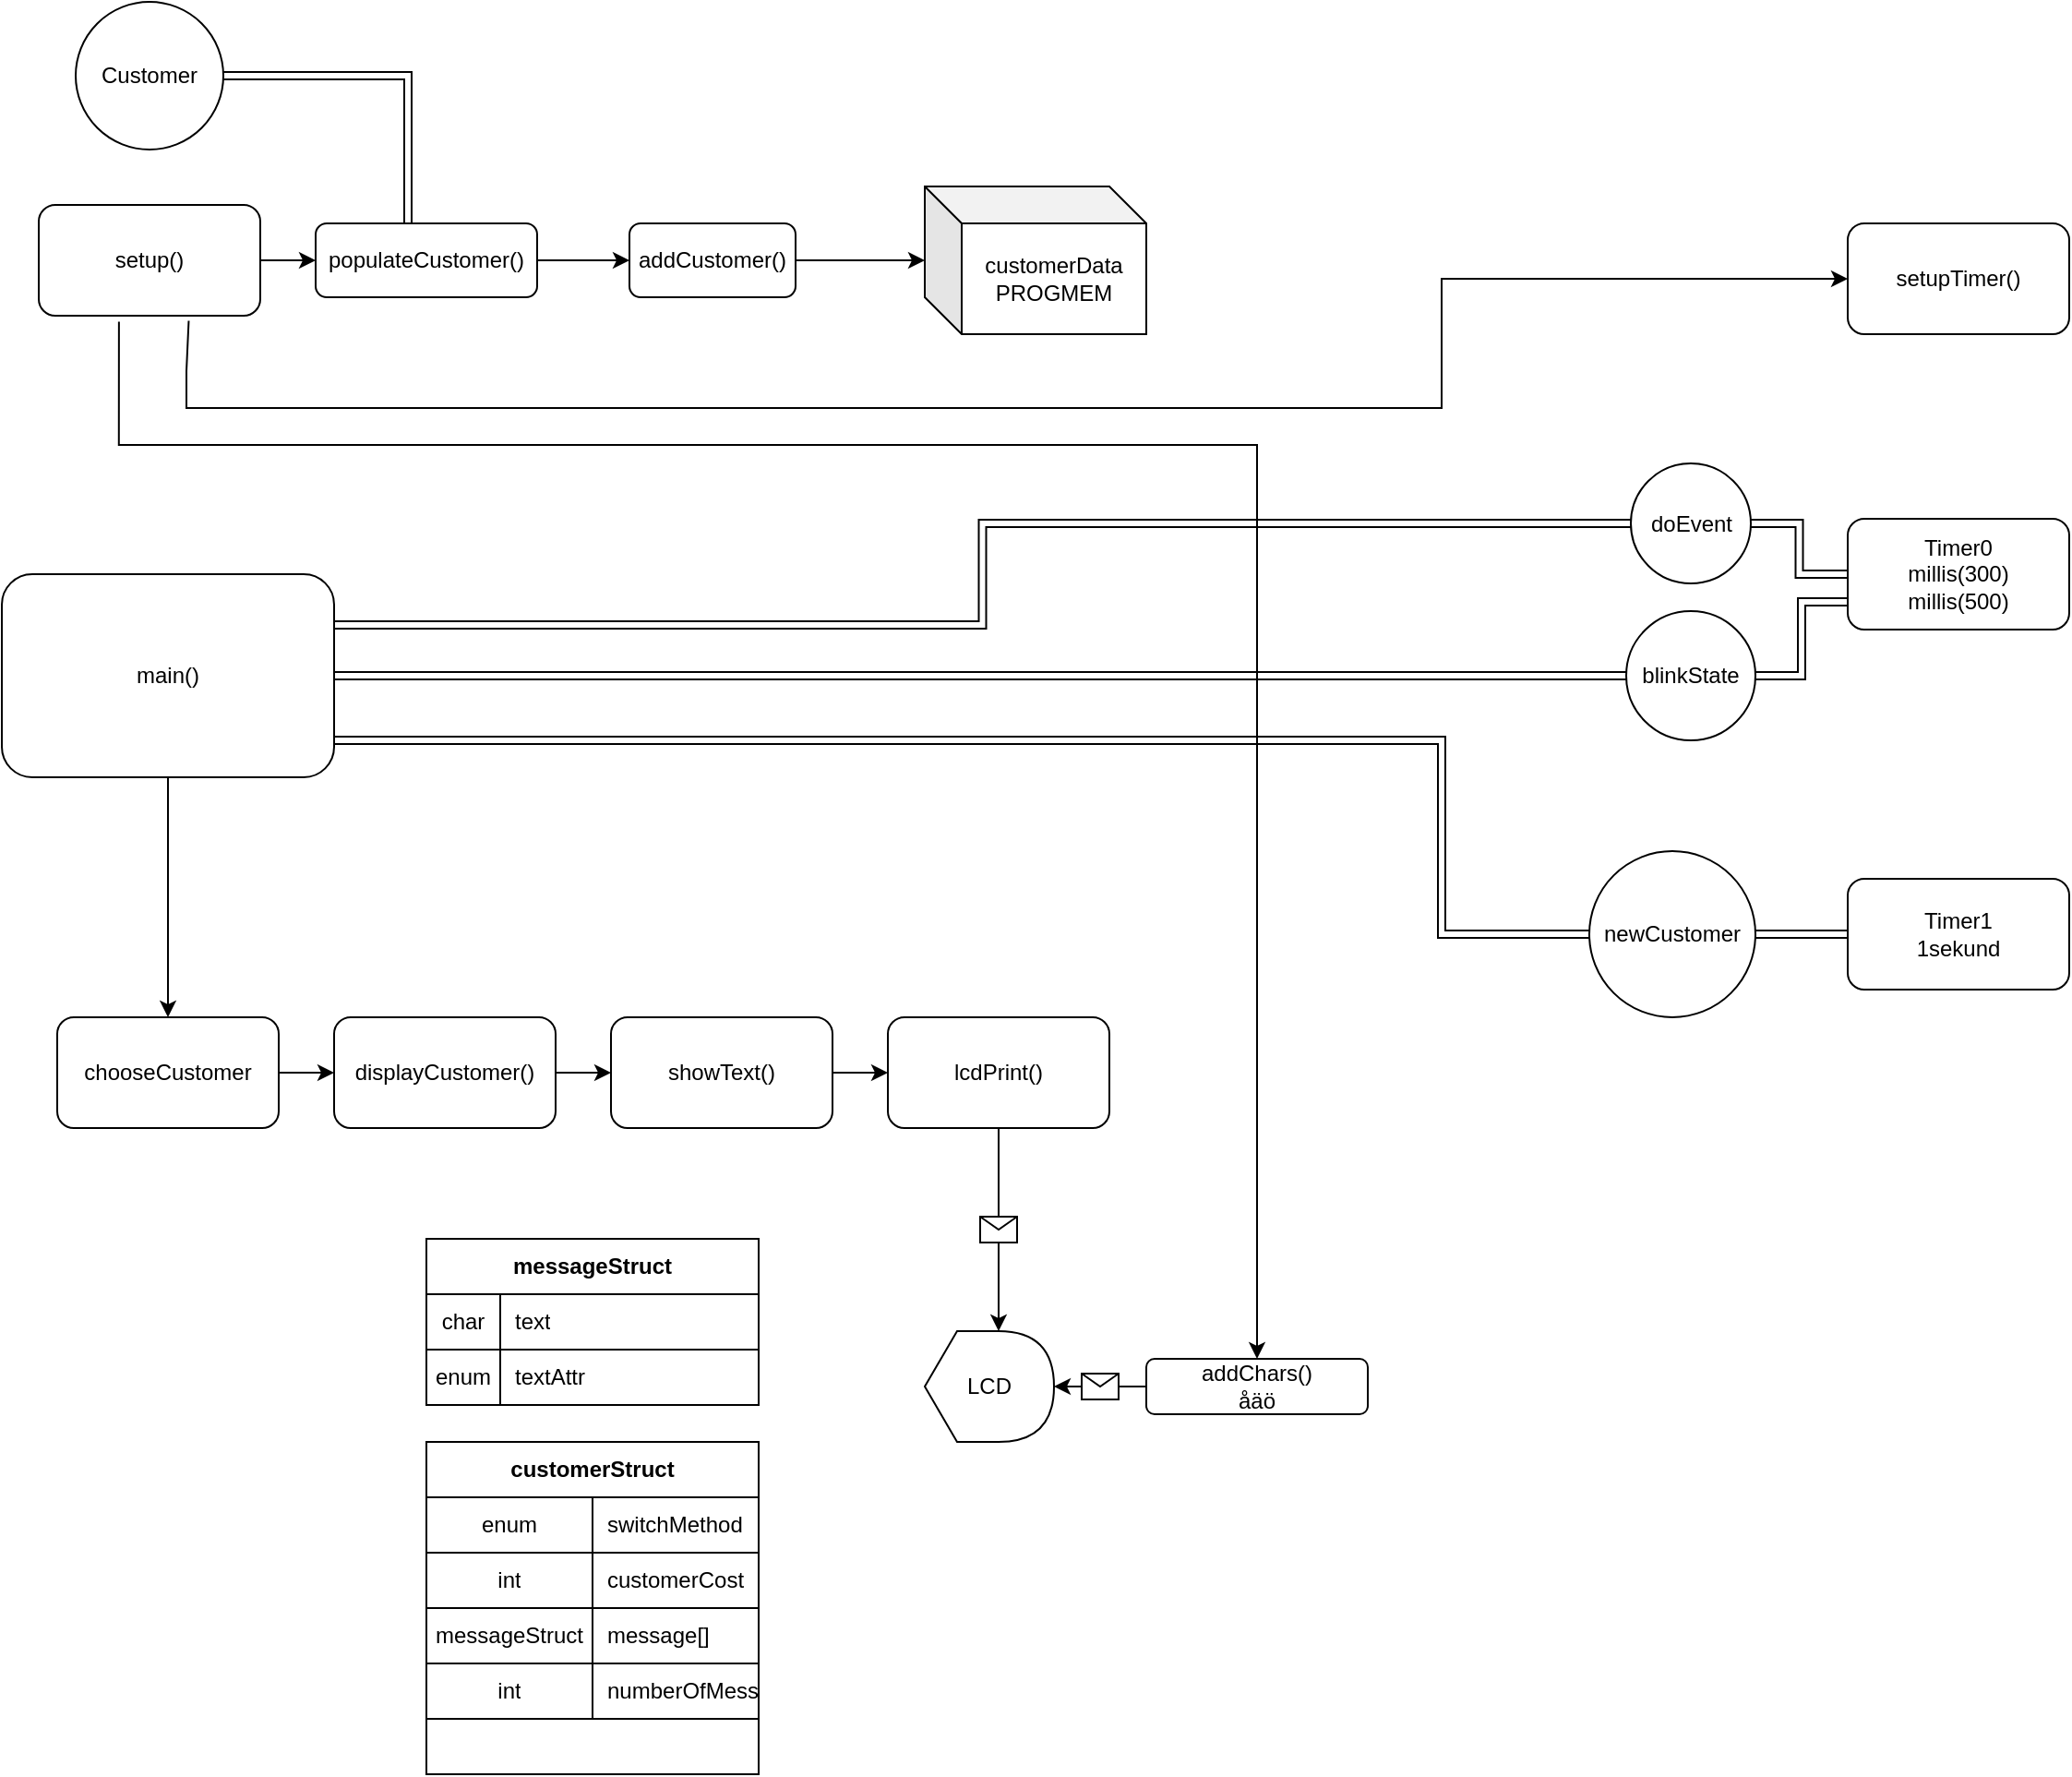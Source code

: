 <mxfile version="13.9.7" type="github">
  <diagram id="C5RBs43oDa-KdzZeNtuy" name="Page-1">
    <mxGraphModel dx="1209" dy="2297" grid="1" gridSize="10" guides="1" tooltips="1" connect="1" arrows="1" fold="1" page="1" pageScale="1" pageWidth="1169" pageHeight="1654" math="0" shadow="0">
      <root>
        <mxCell id="WIyWlLk6GJQsqaUBKTNV-0" />
        <mxCell id="WIyWlLk6GJQsqaUBKTNV-1" parent="WIyWlLk6GJQsqaUBKTNV-0" />
        <mxCell id="AeC5mfnTEmSeIsK8OsLa-0" value="setupTimer()" style="rounded=1;whiteSpace=wrap;html=1;" vertex="1" parent="WIyWlLk6GJQsqaUBKTNV-1">
          <mxGeometry x="1020" width="120" height="60" as="geometry" />
        </mxCell>
        <mxCell id="AeC5mfnTEmSeIsK8OsLa-89" value="" style="edgeStyle=orthogonalEdgeStyle;shape=link;rounded=0;orthogonalLoop=1;jettySize=auto;html=1;" edge="1" parent="WIyWlLk6GJQsqaUBKTNV-1" source="AeC5mfnTEmSeIsK8OsLa-1" target="AeC5mfnTEmSeIsK8OsLa-87">
          <mxGeometry relative="1" as="geometry" />
        </mxCell>
        <mxCell id="AeC5mfnTEmSeIsK8OsLa-1" value="Timer0&lt;br&gt;millis(300)&lt;br&gt;millis(500)" style="rounded=1;whiteSpace=wrap;html=1;" vertex="1" parent="WIyWlLk6GJQsqaUBKTNV-1">
          <mxGeometry x="1020" y="160" width="120" height="60" as="geometry" />
        </mxCell>
        <mxCell id="AeC5mfnTEmSeIsK8OsLa-88" value="" style="edgeStyle=orthogonalEdgeStyle;rounded=0;orthogonalLoop=1;jettySize=auto;html=1;shape=link;" edge="1" parent="WIyWlLk6GJQsqaUBKTNV-1" source="AeC5mfnTEmSeIsK8OsLa-2" target="AeC5mfnTEmSeIsK8OsLa-86">
          <mxGeometry relative="1" as="geometry" />
        </mxCell>
        <mxCell id="AeC5mfnTEmSeIsK8OsLa-2" value="Timer1&lt;br&gt;1sekund" style="rounded=1;whiteSpace=wrap;html=1;" vertex="1" parent="WIyWlLk6GJQsqaUBKTNV-1">
          <mxGeometry x="1020" y="355" width="120" height="60" as="geometry" />
        </mxCell>
        <mxCell id="AeC5mfnTEmSeIsK8OsLa-56" value="" style="edgeStyle=orthogonalEdgeStyle;rounded=0;orthogonalLoop=1;jettySize=auto;html=1;" edge="1" parent="WIyWlLk6GJQsqaUBKTNV-1" source="AeC5mfnTEmSeIsK8OsLa-3" target="AeC5mfnTEmSeIsK8OsLa-6">
          <mxGeometry relative="1" as="geometry" />
        </mxCell>
        <mxCell id="AeC5mfnTEmSeIsK8OsLa-3" value="setup()" style="rounded=1;whiteSpace=wrap;html=1;" vertex="1" parent="WIyWlLk6GJQsqaUBKTNV-1">
          <mxGeometry x="40" y="-10" width="120" height="60" as="geometry" />
        </mxCell>
        <mxCell id="AeC5mfnTEmSeIsK8OsLa-55" value="" style="edgeStyle=orthogonalEdgeStyle;rounded=0;orthogonalLoop=1;jettySize=auto;html=1;" edge="1" parent="WIyWlLk6GJQsqaUBKTNV-1" source="AeC5mfnTEmSeIsK8OsLa-4" target="AeC5mfnTEmSeIsK8OsLa-37">
          <mxGeometry relative="1" as="geometry" />
        </mxCell>
        <mxCell id="AeC5mfnTEmSeIsK8OsLa-90" style="edgeStyle=orthogonalEdgeStyle;shape=link;rounded=0;orthogonalLoop=1;jettySize=auto;html=1;exitX=1;exitY=0.5;exitDx=0;exitDy=0;entryX=0;entryY=0.5;entryDx=0;entryDy=0;" edge="1" parent="WIyWlLk6GJQsqaUBKTNV-1" source="AeC5mfnTEmSeIsK8OsLa-4" target="AeC5mfnTEmSeIsK8OsLa-86">
          <mxGeometry relative="1" as="geometry">
            <Array as="points">
              <mxPoint x="170" y="245" />
              <mxPoint x="170" y="280" />
              <mxPoint x="800" y="280" />
              <mxPoint x="800" y="385" />
            </Array>
          </mxGeometry>
        </mxCell>
        <mxCell id="AeC5mfnTEmSeIsK8OsLa-96" style="edgeStyle=orthogonalEdgeStyle;shape=link;rounded=0;orthogonalLoop=1;jettySize=auto;html=1;entryX=0;entryY=0.5;entryDx=0;entryDy=0;" edge="1" parent="WIyWlLk6GJQsqaUBKTNV-1" source="AeC5mfnTEmSeIsK8OsLa-4" target="AeC5mfnTEmSeIsK8OsLa-92">
          <mxGeometry relative="1" as="geometry" />
        </mxCell>
        <mxCell id="AeC5mfnTEmSeIsK8OsLa-4" value="main()" style="rounded=1;whiteSpace=wrap;html=1;" vertex="1" parent="WIyWlLk6GJQsqaUBKTNV-1">
          <mxGeometry x="20" y="190" width="180" height="110" as="geometry" />
        </mxCell>
        <mxCell id="AeC5mfnTEmSeIsK8OsLa-58" value="" style="edgeStyle=orthogonalEdgeStyle;rounded=0;orthogonalLoop=1;jettySize=auto;html=1;" edge="1" parent="WIyWlLk6GJQsqaUBKTNV-1" source="AeC5mfnTEmSeIsK8OsLa-5" target="AeC5mfnTEmSeIsK8OsLa-36">
          <mxGeometry relative="1" as="geometry" />
        </mxCell>
        <mxCell id="AeC5mfnTEmSeIsK8OsLa-5" value="addCustomer()" style="rounded=1;whiteSpace=wrap;html=1;" vertex="1" parent="WIyWlLk6GJQsqaUBKTNV-1">
          <mxGeometry x="360" width="90" height="40" as="geometry" />
        </mxCell>
        <mxCell id="AeC5mfnTEmSeIsK8OsLa-54" style="edgeStyle=orthogonalEdgeStyle;rounded=0;orthogonalLoop=1;jettySize=auto;html=1;entryX=1;entryY=0.5;entryDx=0;entryDy=0;shape=link;" edge="1" parent="WIyWlLk6GJQsqaUBKTNV-1" source="AeC5mfnTEmSeIsK8OsLa-6" target="AeC5mfnTEmSeIsK8OsLa-52">
          <mxGeometry relative="1" as="geometry">
            <mxPoint x="250" y="-80" as="targetPoint" />
            <Array as="points">
              <mxPoint x="240" y="-80" />
            </Array>
          </mxGeometry>
        </mxCell>
        <mxCell id="AeC5mfnTEmSeIsK8OsLa-57" value="" style="edgeStyle=orthogonalEdgeStyle;rounded=0;orthogonalLoop=1;jettySize=auto;html=1;" edge="1" parent="WIyWlLk6GJQsqaUBKTNV-1" source="AeC5mfnTEmSeIsK8OsLa-6" target="AeC5mfnTEmSeIsK8OsLa-5">
          <mxGeometry relative="1" as="geometry" />
        </mxCell>
        <mxCell id="AeC5mfnTEmSeIsK8OsLa-6" value="populateCustomer()" style="rounded=1;whiteSpace=wrap;html=1;" vertex="1" parent="WIyWlLk6GJQsqaUBKTNV-1">
          <mxGeometry x="190" width="120" height="40" as="geometry" />
        </mxCell>
        <mxCell id="AeC5mfnTEmSeIsK8OsLa-9" value="messageStruct" style="shape=table;html=1;whiteSpace=wrap;startSize=30;container=1;collapsible=0;childLayout=tableLayout;fixedRows=1;rowLines=0;fontStyle=1;align=center;" vertex="1" parent="WIyWlLk6GJQsqaUBKTNV-1">
          <mxGeometry x="250" y="550" width="180" height="90" as="geometry" />
        </mxCell>
        <mxCell id="AeC5mfnTEmSeIsK8OsLa-10" value="" style="shape=partialRectangle;html=1;whiteSpace=wrap;collapsible=0;dropTarget=0;pointerEvents=0;fillColor=none;top=0;left=0;bottom=1;right=0;points=[[0,0.5],[1,0.5]];portConstraint=eastwest;" vertex="1" parent="AeC5mfnTEmSeIsK8OsLa-9">
          <mxGeometry y="30" width="180" height="30" as="geometry" />
        </mxCell>
        <mxCell id="AeC5mfnTEmSeIsK8OsLa-11" value="char" style="shape=partialRectangle;html=1;whiteSpace=wrap;connectable=0;fillColor=none;top=0;left=0;bottom=0;right=0;overflow=hidden;" vertex="1" parent="AeC5mfnTEmSeIsK8OsLa-10">
          <mxGeometry width="40" height="30" as="geometry" />
        </mxCell>
        <mxCell id="AeC5mfnTEmSeIsK8OsLa-12" value="text" style="shape=partialRectangle;html=1;whiteSpace=wrap;connectable=0;fillColor=none;top=0;left=0;bottom=0;right=0;align=left;spacingLeft=6;overflow=hidden;" vertex="1" parent="AeC5mfnTEmSeIsK8OsLa-10">
          <mxGeometry x="40" width="140" height="30" as="geometry" />
        </mxCell>
        <mxCell id="AeC5mfnTEmSeIsK8OsLa-13" value="" style="shape=partialRectangle;html=1;whiteSpace=wrap;collapsible=0;dropTarget=0;pointerEvents=0;fillColor=none;top=0;left=0;bottom=0;right=0;points=[[0,0.5],[1,0.5]];portConstraint=eastwest;" vertex="1" parent="AeC5mfnTEmSeIsK8OsLa-9">
          <mxGeometry y="60" width="180" height="30" as="geometry" />
        </mxCell>
        <mxCell id="AeC5mfnTEmSeIsK8OsLa-14" value="enum" style="shape=partialRectangle;html=1;whiteSpace=wrap;connectable=0;fillColor=none;top=0;left=0;bottom=0;right=0;overflow=hidden;" vertex="1" parent="AeC5mfnTEmSeIsK8OsLa-13">
          <mxGeometry width="40" height="30" as="geometry" />
        </mxCell>
        <mxCell id="AeC5mfnTEmSeIsK8OsLa-15" value="textAttr" style="shape=partialRectangle;html=1;whiteSpace=wrap;connectable=0;fillColor=none;top=0;left=0;bottom=0;right=0;align=left;spacingLeft=6;overflow=hidden;" vertex="1" parent="AeC5mfnTEmSeIsK8OsLa-13">
          <mxGeometry x="40" width="140" height="30" as="geometry" />
        </mxCell>
        <mxCell id="AeC5mfnTEmSeIsK8OsLa-19" value="customerStruct" style="shape=table;html=1;whiteSpace=wrap;startSize=30;container=1;collapsible=0;childLayout=tableLayout;fixedRows=1;rowLines=1;fontStyle=1;align=center;verticalAlign=middle;" vertex="1" parent="WIyWlLk6GJQsqaUBKTNV-1">
          <mxGeometry x="250" y="660" width="180" height="180" as="geometry" />
        </mxCell>
        <mxCell id="AeC5mfnTEmSeIsK8OsLa-20" value="" style="shape=partialRectangle;html=1;whiteSpace=wrap;collapsible=0;dropTarget=0;pointerEvents=0;fillColor=none;top=0;left=0;bottom=1;right=0;points=[[0,0.5],[1,0.5]];portConstraint=eastwest;" vertex="1" parent="AeC5mfnTEmSeIsK8OsLa-19">
          <mxGeometry y="30" width="180" height="30" as="geometry" />
        </mxCell>
        <mxCell id="AeC5mfnTEmSeIsK8OsLa-21" value="enum" style="shape=partialRectangle;html=1;whiteSpace=wrap;connectable=0;fillColor=none;top=0;left=0;bottom=0;right=0;overflow=hidden;" vertex="1" parent="AeC5mfnTEmSeIsK8OsLa-20">
          <mxGeometry width="90" height="30" as="geometry" />
        </mxCell>
        <mxCell id="AeC5mfnTEmSeIsK8OsLa-22" value="switchMethod" style="shape=partialRectangle;html=1;whiteSpace=wrap;connectable=0;fillColor=none;top=0;left=0;bottom=0;right=0;align=left;spacingLeft=6;overflow=hidden;" vertex="1" parent="AeC5mfnTEmSeIsK8OsLa-20">
          <mxGeometry x="90" width="90" height="30" as="geometry" />
        </mxCell>
        <mxCell id="AeC5mfnTEmSeIsK8OsLa-23" value="" style="shape=partialRectangle;html=1;whiteSpace=wrap;collapsible=0;dropTarget=0;pointerEvents=0;fillColor=none;top=0;left=0;bottom=0;right=0;points=[[0,0.5],[1,0.5]];portConstraint=eastwest;" vertex="1" parent="AeC5mfnTEmSeIsK8OsLa-19">
          <mxGeometry y="60" width="180" height="30" as="geometry" />
        </mxCell>
        <mxCell id="AeC5mfnTEmSeIsK8OsLa-24" value="int" style="shape=partialRectangle;html=1;whiteSpace=wrap;connectable=0;fillColor=none;top=1;left=0;bottom=1;right=0;overflow=hidden;" vertex="1" parent="AeC5mfnTEmSeIsK8OsLa-23">
          <mxGeometry width="90" height="30" as="geometry" />
        </mxCell>
        <mxCell id="AeC5mfnTEmSeIsK8OsLa-25" value="customerCost" style="shape=partialRectangle;html=1;whiteSpace=wrap;connectable=0;fillColor=none;top=1;left=0;bottom=1;right=0;align=left;spacingLeft=6;overflow=hidden;" vertex="1" parent="AeC5mfnTEmSeIsK8OsLa-23">
          <mxGeometry x="90" width="90" height="30" as="geometry" />
        </mxCell>
        <mxCell id="AeC5mfnTEmSeIsK8OsLa-26" value="" style="shape=partialRectangle;html=1;whiteSpace=wrap;collapsible=0;dropTarget=0;pointerEvents=0;fillColor=none;top=0;left=0;bottom=0;right=0;points=[[0,0.5],[1,0.5]];portConstraint=eastwest;" vertex="1" parent="AeC5mfnTEmSeIsK8OsLa-19">
          <mxGeometry y="90" width="180" height="30" as="geometry" />
        </mxCell>
        <mxCell id="AeC5mfnTEmSeIsK8OsLa-27" value="messageStruct" style="shape=partialRectangle;html=1;whiteSpace=wrap;connectable=0;fillColor=none;top=1;left=0;bottom=1;right=0;overflow=hidden;" vertex="1" parent="AeC5mfnTEmSeIsK8OsLa-26">
          <mxGeometry width="90" height="30" as="geometry" />
        </mxCell>
        <mxCell id="AeC5mfnTEmSeIsK8OsLa-28" value="message[]" style="shape=partialRectangle;html=1;whiteSpace=wrap;connectable=0;fillColor=none;top=1;left=0;bottom=1;right=0;align=left;spacingLeft=6;overflow=hidden;" vertex="1" parent="AeC5mfnTEmSeIsK8OsLa-26">
          <mxGeometry x="90" width="90" height="30" as="geometry" />
        </mxCell>
        <mxCell id="AeC5mfnTEmSeIsK8OsLa-33" style="shape=partialRectangle;html=1;whiteSpace=wrap;collapsible=0;dropTarget=0;pointerEvents=0;fillColor=none;top=0;left=0;bottom=0;right=0;points=[[0,0.5],[1,0.5]];portConstraint=eastwest;" vertex="1" parent="AeC5mfnTEmSeIsK8OsLa-19">
          <mxGeometry y="120" width="180" height="30" as="geometry" />
        </mxCell>
        <mxCell id="AeC5mfnTEmSeIsK8OsLa-34" value="int" style="shape=partialRectangle;html=1;whiteSpace=wrap;connectable=0;fillColor=none;top=1;left=0;bottom=1;right=0;overflow=hidden;" vertex="1" parent="AeC5mfnTEmSeIsK8OsLa-33">
          <mxGeometry width="90" height="30" as="geometry" />
        </mxCell>
        <mxCell id="AeC5mfnTEmSeIsK8OsLa-35" value="numberOfMessages" style="shape=partialRectangle;html=1;whiteSpace=wrap;connectable=0;fillColor=none;top=1;left=0;bottom=1;right=0;align=left;spacingLeft=6;overflow=hidden;" vertex="1" parent="AeC5mfnTEmSeIsK8OsLa-33">
          <mxGeometry x="90" width="90" height="30" as="geometry" />
        </mxCell>
        <mxCell id="AeC5mfnTEmSeIsK8OsLa-36" value="customerData PROGMEM" style="shape=cube;whiteSpace=wrap;html=1;boundedLbl=1;backgroundOutline=1;darkOpacity=0.05;darkOpacity2=0.1;strokeColor=#000000;" vertex="1" parent="WIyWlLk6GJQsqaUBKTNV-1">
          <mxGeometry x="520" y="-20" width="120" height="80" as="geometry" />
        </mxCell>
        <mxCell id="AeC5mfnTEmSeIsK8OsLa-76" value="" style="edgeStyle=orthogonalEdgeStyle;rounded=0;orthogonalLoop=1;jettySize=auto;html=1;" edge="1" parent="WIyWlLk6GJQsqaUBKTNV-1" source="AeC5mfnTEmSeIsK8OsLa-37" target="AeC5mfnTEmSeIsK8OsLa-38">
          <mxGeometry relative="1" as="geometry" />
        </mxCell>
        <mxCell id="AeC5mfnTEmSeIsK8OsLa-37" value="chooseCustomer" style="rounded=1;whiteSpace=wrap;html=1;strokeColor=#000000;" vertex="1" parent="WIyWlLk6GJQsqaUBKTNV-1">
          <mxGeometry x="50" y="430" width="120" height="60" as="geometry" />
        </mxCell>
        <mxCell id="AeC5mfnTEmSeIsK8OsLa-75" value="" style="edgeStyle=orthogonalEdgeStyle;rounded=0;orthogonalLoop=1;jettySize=auto;html=1;" edge="1" parent="WIyWlLk6GJQsqaUBKTNV-1" source="AeC5mfnTEmSeIsK8OsLa-38" target="AeC5mfnTEmSeIsK8OsLa-39">
          <mxGeometry relative="1" as="geometry" />
        </mxCell>
        <mxCell id="AeC5mfnTEmSeIsK8OsLa-38" value="displayCustomer()" style="rounded=1;whiteSpace=wrap;html=1;strokeColor=#000000;" vertex="1" parent="WIyWlLk6GJQsqaUBKTNV-1">
          <mxGeometry x="200" y="430" width="120" height="60" as="geometry" />
        </mxCell>
        <mxCell id="AeC5mfnTEmSeIsK8OsLa-74" value="" style="edgeStyle=orthogonalEdgeStyle;rounded=0;orthogonalLoop=1;jettySize=auto;html=1;" edge="1" parent="WIyWlLk6GJQsqaUBKTNV-1" source="AeC5mfnTEmSeIsK8OsLa-39" target="AeC5mfnTEmSeIsK8OsLa-44">
          <mxGeometry relative="1" as="geometry" />
        </mxCell>
        <mxCell id="AeC5mfnTEmSeIsK8OsLa-39" value="showText()" style="rounded=1;whiteSpace=wrap;html=1;strokeColor=#000000;" vertex="1" parent="WIyWlLk6GJQsqaUBKTNV-1">
          <mxGeometry x="350" y="430" width="120" height="60" as="geometry" />
        </mxCell>
        <mxCell id="AeC5mfnTEmSeIsK8OsLa-42" value="LCD" style="shape=display;whiteSpace=wrap;html=1;strokeColor=#000000;" vertex="1" parent="WIyWlLk6GJQsqaUBKTNV-1">
          <mxGeometry x="520" y="600" width="70" height="60" as="geometry" />
        </mxCell>
        <mxCell id="AeC5mfnTEmSeIsK8OsLa-77" style="edgeStyle=orthogonalEdgeStyle;rounded=0;orthogonalLoop=1;jettySize=auto;html=1;entryX=0.5;entryY=0;entryDx=0;entryDy=0;exitX=0.362;exitY=1.054;exitDx=0;exitDy=0;exitPerimeter=0;" edge="1" parent="WIyWlLk6GJQsqaUBKTNV-1" source="AeC5mfnTEmSeIsK8OsLa-3" target="AeC5mfnTEmSeIsK8OsLa-43">
          <mxGeometry relative="1" as="geometry">
            <mxPoint x="80" y="120" as="sourcePoint" />
            <Array as="points">
              <mxPoint x="83" y="120" />
              <mxPoint x="700" y="120" />
            </Array>
          </mxGeometry>
        </mxCell>
        <mxCell id="AeC5mfnTEmSeIsK8OsLa-43" value="addChars()&lt;br&gt;åäö" style="rounded=1;whiteSpace=wrap;html=1;strokeColor=#000000;" vertex="1" parent="WIyWlLk6GJQsqaUBKTNV-1">
          <mxGeometry x="640" y="615" width="120" height="30" as="geometry" />
        </mxCell>
        <mxCell id="AeC5mfnTEmSeIsK8OsLa-44" value="lcdPrint()" style="rounded=1;whiteSpace=wrap;html=1;strokeColor=#000000;" vertex="1" parent="WIyWlLk6GJQsqaUBKTNV-1">
          <mxGeometry x="500" y="430" width="120" height="60" as="geometry" />
        </mxCell>
        <mxCell id="AeC5mfnTEmSeIsK8OsLa-52" value="Customer" style="ellipse;whiteSpace=wrap;html=1;aspect=fixed;strokeColor=#000000;" vertex="1" parent="WIyWlLk6GJQsqaUBKTNV-1">
          <mxGeometry x="60" y="-120" width="80" height="80" as="geometry" />
        </mxCell>
        <mxCell id="AeC5mfnTEmSeIsK8OsLa-62" value="" style="endArrow=classic;html=1;exitX=0.677;exitY=1.046;exitDx=0;exitDy=0;entryX=0;entryY=0.5;entryDx=0;entryDy=0;exitPerimeter=0;rounded=0;" edge="1" parent="WIyWlLk6GJQsqaUBKTNV-1" source="AeC5mfnTEmSeIsK8OsLa-3" target="AeC5mfnTEmSeIsK8OsLa-0">
          <mxGeometry width="50" height="50" relative="1" as="geometry">
            <mxPoint x="510" y="290" as="sourcePoint" />
            <mxPoint x="960" y="30" as="targetPoint" />
            <Array as="points">
              <mxPoint x="120" y="80" />
              <mxPoint x="120" y="100" />
              <mxPoint x="700" y="100" />
              <mxPoint x="800" y="100" />
              <mxPoint x="800" y="30" />
            </Array>
          </mxGeometry>
        </mxCell>
        <mxCell id="AeC5mfnTEmSeIsK8OsLa-79" value="" style="endArrow=classic;html=1;exitX=0.5;exitY=1;exitDx=0;exitDy=0;entryX=0;entryY=0;entryDx=40;entryDy=0;entryPerimeter=0;" edge="1" parent="WIyWlLk6GJQsqaUBKTNV-1" source="AeC5mfnTEmSeIsK8OsLa-44" target="AeC5mfnTEmSeIsK8OsLa-42">
          <mxGeometry relative="1" as="geometry">
            <mxPoint x="355" y="580" as="sourcePoint" />
            <mxPoint x="530" y="560" as="targetPoint" />
          </mxGeometry>
        </mxCell>
        <mxCell id="AeC5mfnTEmSeIsK8OsLa-80" value="" style="shape=message;html=1;outlineConnect=0;" vertex="1" parent="AeC5mfnTEmSeIsK8OsLa-79">
          <mxGeometry width="20" height="14" relative="1" as="geometry">
            <mxPoint x="-10" y="-7" as="offset" />
          </mxGeometry>
        </mxCell>
        <mxCell id="AeC5mfnTEmSeIsK8OsLa-81" value="" style="endArrow=classic;html=1;exitX=0;exitY=0.5;exitDx=0;exitDy=0;" edge="1" parent="WIyWlLk6GJQsqaUBKTNV-1" source="AeC5mfnTEmSeIsK8OsLa-43">
          <mxGeometry relative="1" as="geometry">
            <mxPoint x="630" y="630" as="sourcePoint" />
            <mxPoint x="590" y="630" as="targetPoint" />
          </mxGeometry>
        </mxCell>
        <mxCell id="AeC5mfnTEmSeIsK8OsLa-82" value="" style="shape=message;html=1;outlineConnect=0;" vertex="1" parent="AeC5mfnTEmSeIsK8OsLa-81">
          <mxGeometry width="20" height="14" relative="1" as="geometry">
            <mxPoint x="-10" y="-7" as="offset" />
          </mxGeometry>
        </mxCell>
        <mxCell id="AeC5mfnTEmSeIsK8OsLa-86" value="newCustomer" style="ellipse;whiteSpace=wrap;html=1;aspect=fixed;strokeColor=#000000;" vertex="1" parent="WIyWlLk6GJQsqaUBKTNV-1">
          <mxGeometry x="880" y="340" width="90" height="90" as="geometry" />
        </mxCell>
        <mxCell id="AeC5mfnTEmSeIsK8OsLa-97" style="edgeStyle=orthogonalEdgeStyle;shape=link;rounded=0;orthogonalLoop=1;jettySize=auto;html=1;entryX=1;entryY=0.25;entryDx=0;entryDy=0;" edge="1" parent="WIyWlLk6GJQsqaUBKTNV-1" source="AeC5mfnTEmSeIsK8OsLa-87" target="AeC5mfnTEmSeIsK8OsLa-4">
          <mxGeometry relative="1" as="geometry">
            <mxPoint x="860" y="220" as="targetPoint" />
          </mxGeometry>
        </mxCell>
        <mxCell id="AeC5mfnTEmSeIsK8OsLa-87" value="doEvent" style="ellipse;whiteSpace=wrap;html=1;aspect=fixed;strokeColor=#000000;" vertex="1" parent="WIyWlLk6GJQsqaUBKTNV-1">
          <mxGeometry x="902.5" y="130" width="65" height="65" as="geometry" />
        </mxCell>
        <mxCell id="AeC5mfnTEmSeIsK8OsLa-94" style="edgeStyle=orthogonalEdgeStyle;shape=link;rounded=0;orthogonalLoop=1;jettySize=auto;html=1;exitX=1;exitY=0.5;exitDx=0;exitDy=0;entryX=0;entryY=0.75;entryDx=0;entryDy=0;" edge="1" parent="WIyWlLk6GJQsqaUBKTNV-1" source="AeC5mfnTEmSeIsK8OsLa-92" target="AeC5mfnTEmSeIsK8OsLa-1">
          <mxGeometry relative="1" as="geometry" />
        </mxCell>
        <mxCell id="AeC5mfnTEmSeIsK8OsLa-92" value="blinkState" style="ellipse;whiteSpace=wrap;html=1;aspect=fixed;strokeColor=#000000;" vertex="1" parent="WIyWlLk6GJQsqaUBKTNV-1">
          <mxGeometry x="900" y="210" width="70" height="70" as="geometry" />
        </mxCell>
      </root>
    </mxGraphModel>
  </diagram>
</mxfile>
